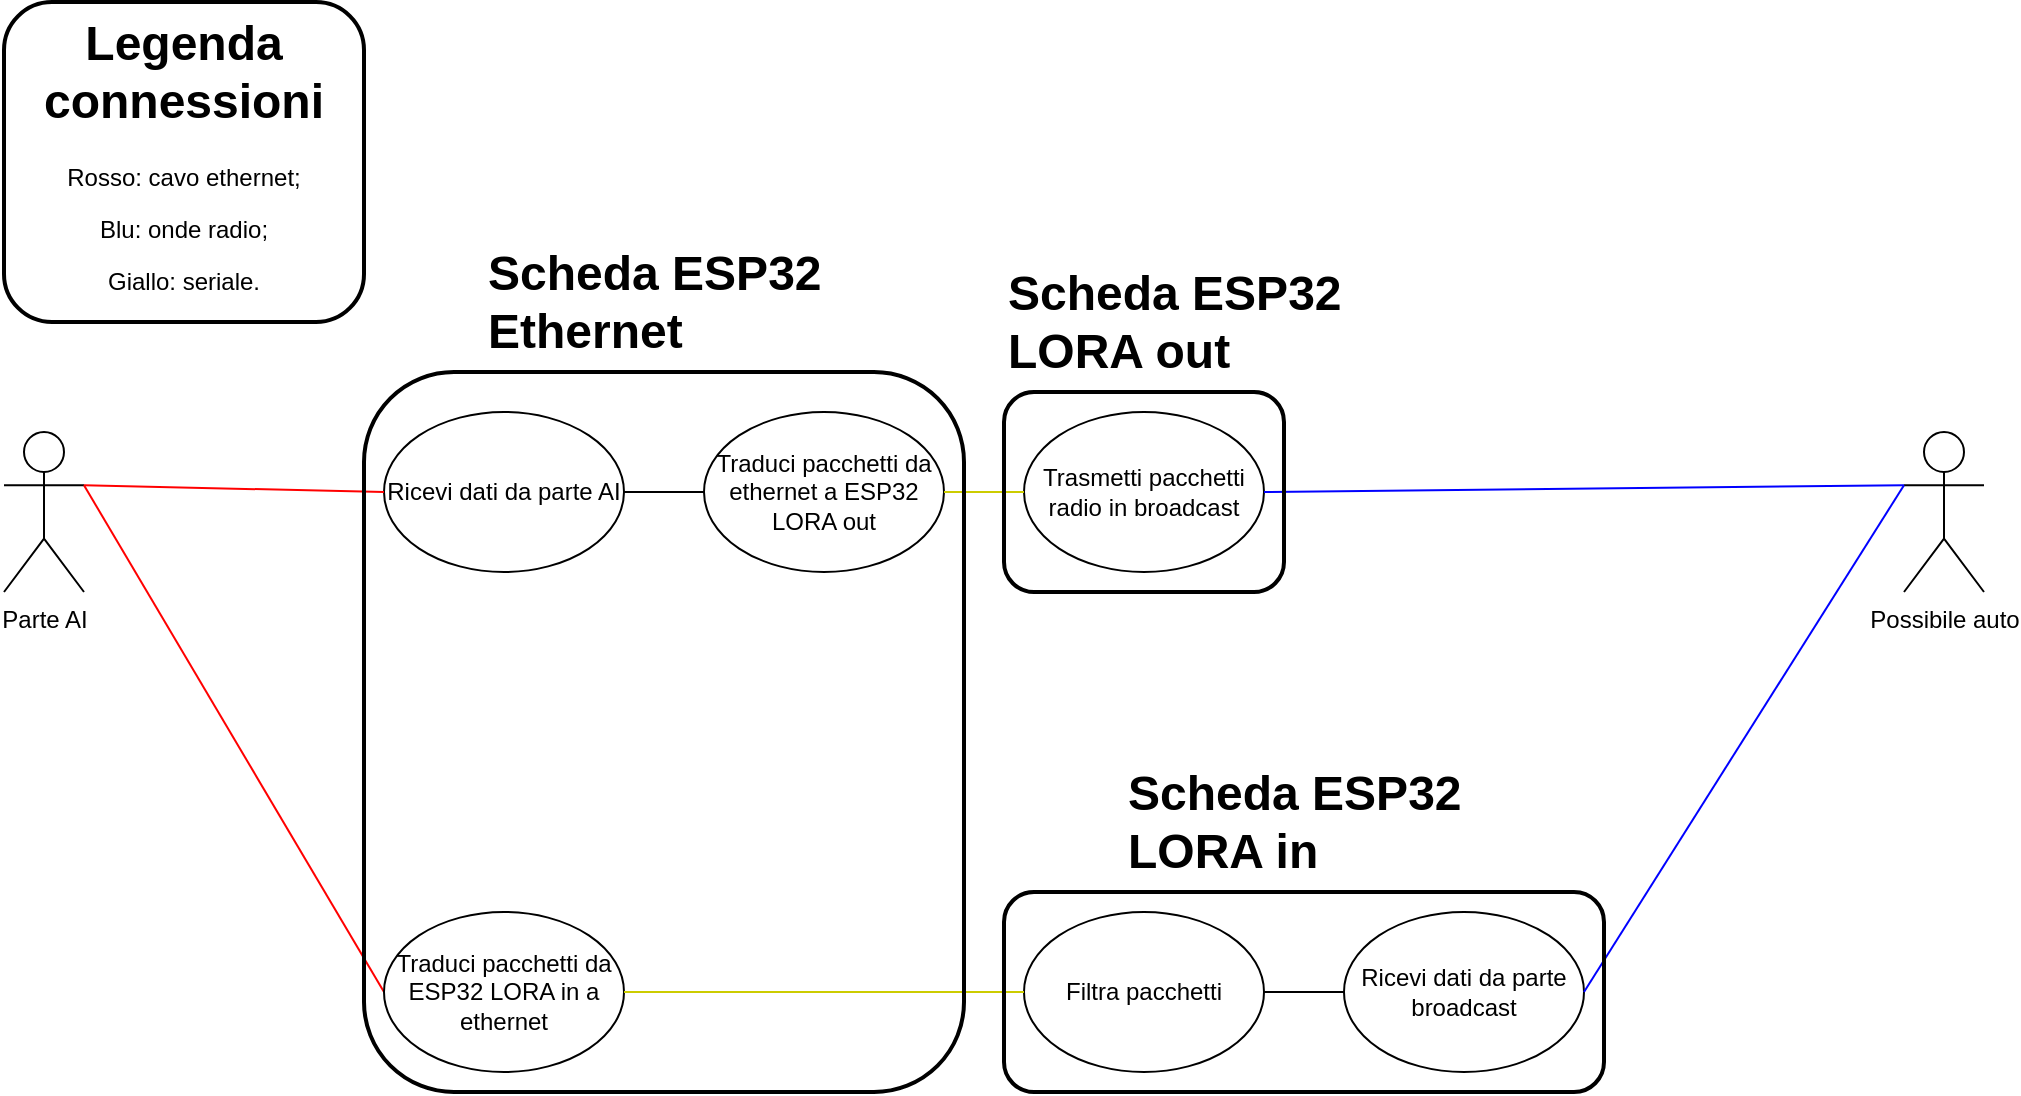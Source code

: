 <mxfile version="24.8.4">
  <diagram name="Pagina-1" id="qZPgBpaYtGW_UAOBJaA-">
    <mxGraphModel dx="1434" dy="738" grid="1" gridSize="10" guides="1" tooltips="1" connect="1" arrows="1" fold="1" page="1" pageScale="1" pageWidth="827" pageHeight="1169" math="0" shadow="0">
      <root>
        <mxCell id="0" />
        <mxCell id="1" parent="0" />
        <mxCell id="uEPgSjEuAT5WGxWK_Wyk-1" value="Parte AI" style="shape=umlActor;verticalLabelPosition=bottom;verticalAlign=top;html=1;outlineConnect=0;" vertex="1" parent="1">
          <mxGeometry x="40" y="255" width="40" height="80" as="geometry" />
        </mxCell>
        <mxCell id="uEPgSjEuAT5WGxWK_Wyk-4" value="Possibile auto" style="shape=umlActor;verticalLabelPosition=bottom;verticalAlign=top;html=1;outlineConnect=0;" vertex="1" parent="1">
          <mxGeometry x="990" y="255" width="40" height="80" as="geometry" />
        </mxCell>
        <mxCell id="uEPgSjEuAT5WGxWK_Wyk-6" value="Ricevi dati da parte AI" style="ellipse;whiteSpace=wrap;html=1;" vertex="1" parent="1">
          <mxGeometry x="230" y="245" width="120" height="80" as="geometry" />
        </mxCell>
        <mxCell id="uEPgSjEuAT5WGxWK_Wyk-8" value="Filtra pacchetti" style="ellipse;whiteSpace=wrap;html=1;" vertex="1" parent="1">
          <mxGeometry x="550" y="495" width="120" height="80" as="geometry" />
        </mxCell>
        <mxCell id="uEPgSjEuAT5WGxWK_Wyk-9" value="Trasmetti pacchetti radio in broadcast" style="ellipse;whiteSpace=wrap;html=1;" vertex="1" parent="1">
          <mxGeometry x="550" y="245" width="120" height="80" as="geometry" />
        </mxCell>
        <mxCell id="uEPgSjEuAT5WGxWK_Wyk-11" value="Ricevi dati da parte broadcast" style="ellipse;whiteSpace=wrap;html=1;" vertex="1" parent="1">
          <mxGeometry x="710" y="495" width="120" height="80" as="geometry" />
        </mxCell>
        <mxCell id="uEPgSjEuAT5WGxWK_Wyk-15" value="Traduci pacchetti da ethernet a ESP32 LORA out" style="ellipse;whiteSpace=wrap;html=1;" vertex="1" parent="1">
          <mxGeometry x="390" y="245" width="120" height="80" as="geometry" />
        </mxCell>
        <mxCell id="uEPgSjEuAT5WGxWK_Wyk-18" value="" style="endArrow=none;html=1;rounded=0;entryX=1;entryY=0.5;entryDx=0;entryDy=0;exitX=0;exitY=0.333;exitDx=0;exitDy=0;exitPerimeter=0;strokeColor=#0000FF;" edge="1" parent="1" source="uEPgSjEuAT5WGxWK_Wyk-4" target="uEPgSjEuAT5WGxWK_Wyk-11">
          <mxGeometry width="50" height="50" relative="1" as="geometry">
            <mxPoint x="830" y="292" as="sourcePoint" />
            <mxPoint x="430" y="575" as="targetPoint" />
          </mxGeometry>
        </mxCell>
        <mxCell id="uEPgSjEuAT5WGxWK_Wyk-20" value="" style="endArrow=none;html=1;rounded=0;entryX=0;entryY=0.5;entryDx=0;entryDy=0;exitX=1;exitY=0.333;exitDx=0;exitDy=0;exitPerimeter=0;strokeColor=#FF0000;" edge="1" parent="1" source="uEPgSjEuAT5WGxWK_Wyk-1" target="uEPgSjEuAT5WGxWK_Wyk-6">
          <mxGeometry width="50" height="50" relative="1" as="geometry">
            <mxPoint x="160" y="775" as="sourcePoint" />
            <mxPoint x="210" y="725" as="targetPoint" />
          </mxGeometry>
        </mxCell>
        <mxCell id="uEPgSjEuAT5WGxWK_Wyk-21" value="" style="endArrow=none;html=1;rounded=0;entryX=0;entryY=0.5;entryDx=0;entryDy=0;exitX=1;exitY=0.5;exitDx=0;exitDy=0;" edge="1" parent="1" source="uEPgSjEuAT5WGxWK_Wyk-6" target="uEPgSjEuAT5WGxWK_Wyk-15">
          <mxGeometry width="50" height="50" relative="1" as="geometry">
            <mxPoint x="340" y="835" as="sourcePoint" />
            <mxPoint x="390" y="785" as="targetPoint" />
          </mxGeometry>
        </mxCell>
        <mxCell id="uEPgSjEuAT5WGxWK_Wyk-22" value="" style="endArrow=none;html=1;rounded=0;exitX=0;exitY=0.5;exitDx=0;exitDy=0;entryX=1;entryY=0.5;entryDx=0;entryDy=0;strokeColor=#CCCC00;" edge="1" parent="1" source="uEPgSjEuAT5WGxWK_Wyk-9" target="uEPgSjEuAT5WGxWK_Wyk-15">
          <mxGeometry width="50" height="50" relative="1" as="geometry">
            <mxPoint x="380" y="615" as="sourcePoint" />
            <mxPoint x="530" y="705" as="targetPoint" />
          </mxGeometry>
        </mxCell>
        <mxCell id="uEPgSjEuAT5WGxWK_Wyk-23" value="" style="endArrow=none;html=1;rounded=0;entryX=1;entryY=0.5;entryDx=0;entryDy=0;exitX=0;exitY=0.333;exitDx=0;exitDy=0;exitPerimeter=0;strokeColor=#0000FF;" edge="1" parent="1" source="uEPgSjEuAT5WGxWK_Wyk-4" target="uEPgSjEuAT5WGxWK_Wyk-9">
          <mxGeometry width="50" height="50" relative="1" as="geometry">
            <mxPoint x="380" y="625" as="sourcePoint" />
            <mxPoint x="430" y="575" as="targetPoint" />
          </mxGeometry>
        </mxCell>
        <mxCell id="uEPgSjEuAT5WGxWK_Wyk-26" value="" style="endArrow=none;html=1;rounded=0;exitX=1;exitY=0.333;exitDx=0;exitDy=0;exitPerimeter=0;entryX=0;entryY=0.5;entryDx=0;entryDy=0;strokeColor=#FF0000;" edge="1" parent="1" source="uEPgSjEuAT5WGxWK_Wyk-1" target="uEPgSjEuAT5WGxWK_Wyk-27">
          <mxGeometry width="50" height="50" relative="1" as="geometry">
            <mxPoint x="380" y="625" as="sourcePoint" />
            <mxPoint x="240" y="585" as="targetPoint" />
          </mxGeometry>
        </mxCell>
        <mxCell id="uEPgSjEuAT5WGxWK_Wyk-27" value="Traduci pacchetti da ESP32 LORA in a ethernet" style="ellipse;whiteSpace=wrap;html=1;" vertex="1" parent="1">
          <mxGeometry x="230" y="495" width="120" height="80" as="geometry" />
        </mxCell>
        <mxCell id="uEPgSjEuAT5WGxWK_Wyk-28" value="" style="endArrow=none;html=1;rounded=0;exitX=0;exitY=0.5;exitDx=0;exitDy=0;entryX=1;entryY=0.5;entryDx=0;entryDy=0;strokeColor=#CCCC00;" edge="1" parent="1" source="uEPgSjEuAT5WGxWK_Wyk-8" target="uEPgSjEuAT5WGxWK_Wyk-27">
          <mxGeometry width="50" height="50" relative="1" as="geometry">
            <mxPoint x="380" y="545" as="sourcePoint" />
            <mxPoint x="430" y="495" as="targetPoint" />
          </mxGeometry>
        </mxCell>
        <mxCell id="uEPgSjEuAT5WGxWK_Wyk-29" value="" style="endArrow=none;html=1;rounded=0;entryX=0;entryY=0.5;entryDx=0;entryDy=0;exitX=1;exitY=0.5;exitDx=0;exitDy=0;" edge="1" parent="1" source="uEPgSjEuAT5WGxWK_Wyk-8" target="uEPgSjEuAT5WGxWK_Wyk-11">
          <mxGeometry width="50" height="50" relative="1" as="geometry">
            <mxPoint x="710" y="555" as="sourcePoint" />
            <mxPoint x="560" y="545" as="targetPoint" />
          </mxGeometry>
        </mxCell>
        <mxCell id="uEPgSjEuAT5WGxWK_Wyk-31" value="" style="rounded=1;whiteSpace=wrap;html=1;fillColor=none;strokeWidth=2;" vertex="1" parent="1">
          <mxGeometry x="220" y="225" width="300" height="360" as="geometry" />
        </mxCell>
        <mxCell id="uEPgSjEuAT5WGxWK_Wyk-32" value="&lt;h1 style=&quot;margin-top: 0px;&quot;&gt;Scheda ESP32 Ethernet&lt;/h1&gt;" style="text;html=1;whiteSpace=wrap;overflow=hidden;rounded=0;" vertex="1" parent="1">
          <mxGeometry x="280" y="155" width="180" height="70" as="geometry" />
        </mxCell>
        <mxCell id="uEPgSjEuAT5WGxWK_Wyk-33" value="" style="rounded=1;whiteSpace=wrap;html=1;fillColor=none;strokeWidth=2;" vertex="1" parent="1">
          <mxGeometry x="540" y="235" width="140" height="100" as="geometry" />
        </mxCell>
        <mxCell id="uEPgSjEuAT5WGxWK_Wyk-35" value="&lt;h1 style=&quot;margin-top: 0px;&quot;&gt;Scheda ESP32 LORA out&lt;/h1&gt;" style="text;html=1;whiteSpace=wrap;overflow=hidden;rounded=0;" vertex="1" parent="1">
          <mxGeometry x="540" y="165" width="180" height="70" as="geometry" />
        </mxCell>
        <mxCell id="uEPgSjEuAT5WGxWK_Wyk-36" value="" style="rounded=1;whiteSpace=wrap;html=1;fillColor=none;strokeWidth=2;" vertex="1" parent="1">
          <mxGeometry x="540" y="485" width="300" height="100" as="geometry" />
        </mxCell>
        <mxCell id="uEPgSjEuAT5WGxWK_Wyk-37" value="&lt;h1 style=&quot;margin-top: 0px;&quot;&gt;Scheda ESP32 LORA in&lt;/h1&gt;" style="text;html=1;whiteSpace=wrap;overflow=hidden;rounded=0;" vertex="1" parent="1">
          <mxGeometry x="600" y="415" width="180" height="70" as="geometry" />
        </mxCell>
        <mxCell id="uEPgSjEuAT5WGxWK_Wyk-39" value="&lt;h1 style=&quot;margin-top: 0px;&quot;&gt;Legenda connessioni&lt;/h1&gt;&lt;p style=&quot;&quot;&gt;Rosso: cavo ethernet;&lt;/p&gt;&lt;p&gt;Blu: onde radio;&lt;/p&gt;&lt;p&gt;Giallo: seriale.&lt;/p&gt;" style="text;html=1;whiteSpace=wrap;overflow=hidden;rounded=1;strokeColor=default;strokeWidth=2;align=center;" vertex="1" parent="1">
          <mxGeometry x="40" y="40" width="180" height="160" as="geometry" />
        </mxCell>
      </root>
    </mxGraphModel>
  </diagram>
</mxfile>
